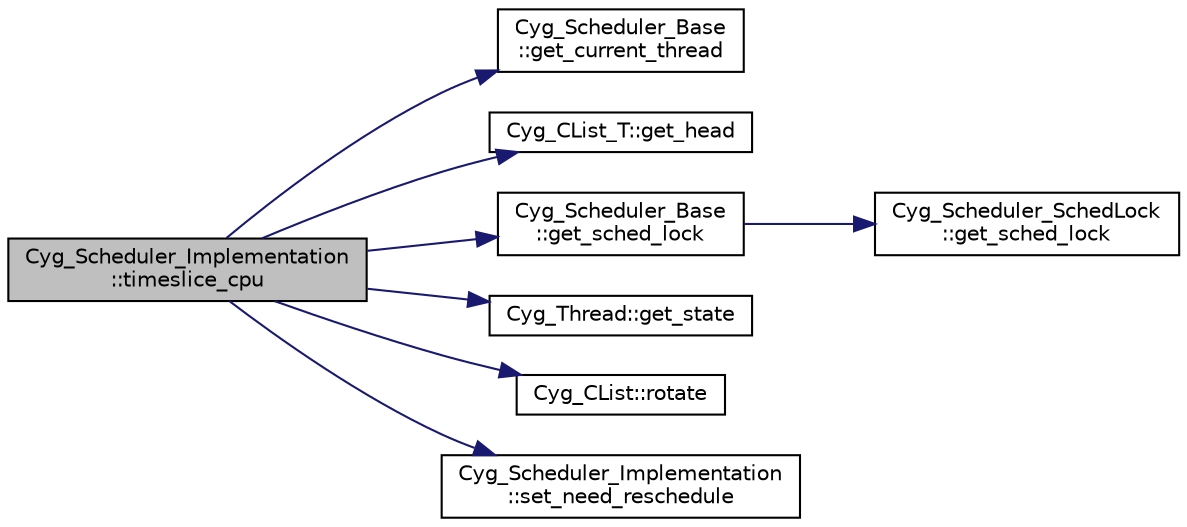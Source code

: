 digraph "Cyg_Scheduler_Implementation::timeslice_cpu"
{
  edge [fontname="Helvetica",fontsize="10",labelfontname="Helvetica",labelfontsize="10"];
  node [fontname="Helvetica",fontsize="10",shape=record];
  rankdir="LR";
  Node1 [label="Cyg_Scheduler_Implementation\l::timeslice_cpu",height=0.2,width=0.4,color="black", fillcolor="grey75", style="filled" fontcolor="black"];
  Node1 -> Node2 [color="midnightblue",fontsize="10",style="solid",fontname="Helvetica"];
  Node2 [label="Cyg_Scheduler_Base\l::get_current_thread",height=0.2,width=0.4,color="black", fillcolor="white", style="filled",URL="$class_cyg___scheduler___base.html#a32d18e404cb32e320a3cc0a2b99a54c3"];
  Node1 -> Node3 [color="midnightblue",fontsize="10",style="solid",fontname="Helvetica"];
  Node3 [label="Cyg_CList_T::get_head",height=0.2,width=0.4,color="black", fillcolor="white", style="filled",URL="$class_cyg___c_list___t.html#a8a550e09751307bcc988ffa2f0a03c36"];
  Node1 -> Node4 [color="midnightblue",fontsize="10",style="solid",fontname="Helvetica"];
  Node4 [label="Cyg_Scheduler_Base\l::get_sched_lock",height=0.2,width=0.4,color="black", fillcolor="white", style="filled",URL="$class_cyg___scheduler___base.html#a5a5f50e73c8a6deec8feae3799132e20"];
  Node4 -> Node5 [color="midnightblue",fontsize="10",style="solid",fontname="Helvetica"];
  Node5 [label="Cyg_Scheduler_SchedLock\l::get_sched_lock",height=0.2,width=0.4,color="black", fillcolor="white", style="filled",URL="$class_cyg___scheduler___sched_lock.html#a5f941d084757c857ef26eaad492265ac"];
  Node1 -> Node6 [color="midnightblue",fontsize="10",style="solid",fontname="Helvetica"];
  Node6 [label="Cyg_Thread::get_state",height=0.2,width=0.4,color="black", fillcolor="white", style="filled",URL="$class_cyg___thread.html#a52938df206abb7c04b8359bce61bd01b"];
  Node1 -> Node7 [color="midnightblue",fontsize="10",style="solid",fontname="Helvetica"];
  Node7 [label="Cyg_CList::rotate",height=0.2,width=0.4,color="black", fillcolor="white", style="filled",URL="$class_cyg___c_list.html#a0e3f8908a35f8d596f1d3436f28c9e72"];
  Node1 -> Node8 [color="midnightblue",fontsize="10",style="solid",fontname="Helvetica"];
  Node8 [label="Cyg_Scheduler_Implementation\l::set_need_reschedule",height=0.2,width=0.4,color="black", fillcolor="white", style="filled",URL="$class_cyg___scheduler___implementation.html#a891a2a6e80c1d8c36d1546da91bfb1b8"];
}
